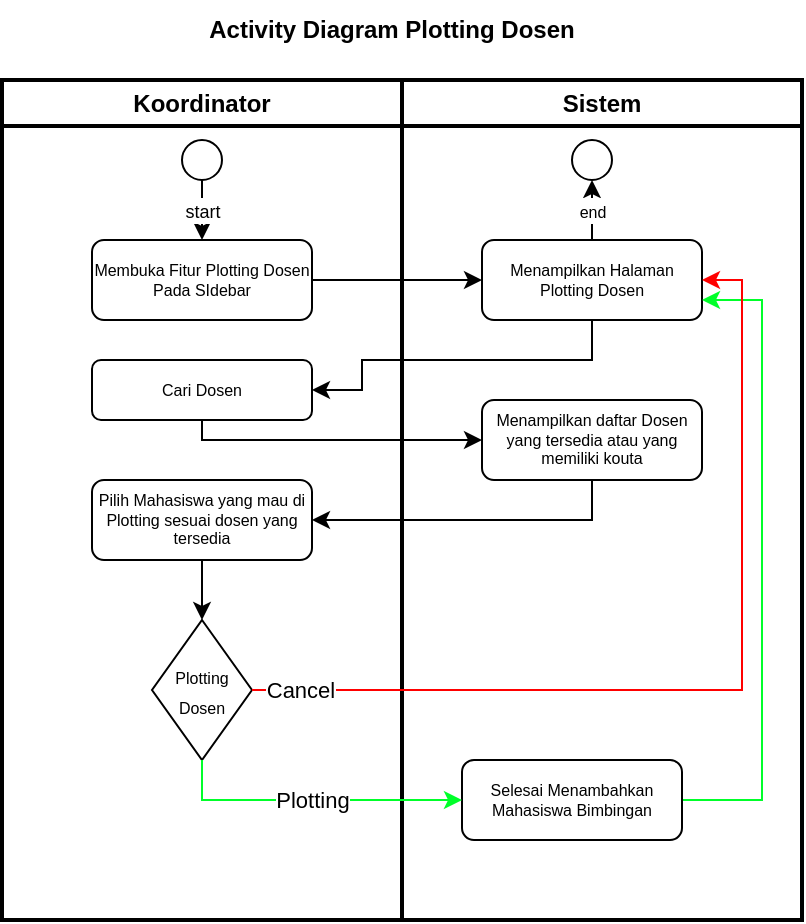 <mxfile version="25.0.3">
  <diagram name="Page-1" id="oSemSmAW_gVS-rDej4Mm">
    <mxGraphModel dx="778" dy="447" grid="1" gridSize="10" guides="1" tooltips="1" connect="1" arrows="1" fold="1" page="1" pageScale="1" pageWidth="850" pageHeight="1100" math="0" shadow="0">
      <root>
        <mxCell id="0" />
        <mxCell id="1" parent="0" />
        <mxCell id="QliTTDGXT977iU80RVGO-1" value="Koordinator" style="swimlane;whiteSpace=wrap;html=1;strokeWidth=2;" parent="1" vertex="1">
          <mxGeometry x="210" y="140" width="200" height="420" as="geometry" />
        </mxCell>
        <mxCell id="QliTTDGXT977iU80RVGO-2" value="&lt;font style=&quot;font-size: 9px;&quot;&gt;start&lt;/font&gt;" style="rounded=0;orthogonalLoop=1;jettySize=auto;html=1;" parent="QliTTDGXT977iU80RVGO-1" source="QliTTDGXT977iU80RVGO-3" target="QliTTDGXT977iU80RVGO-4" edge="1">
          <mxGeometry relative="1" as="geometry" />
        </mxCell>
        <mxCell id="QliTTDGXT977iU80RVGO-3" value="" style="ellipse;whiteSpace=wrap;html=1;aspect=fixed;" parent="QliTTDGXT977iU80RVGO-1" vertex="1">
          <mxGeometry x="90" y="30" width="20" height="20" as="geometry" />
        </mxCell>
        <mxCell id="QliTTDGXT977iU80RVGO-4" value="Membuka Fitur Plotting Dosen Pada SIdebar" style="rounded=1;whiteSpace=wrap;html=1;fontSize=8;" parent="QliTTDGXT977iU80RVGO-1" vertex="1">
          <mxGeometry x="45" y="80" width="110" height="40" as="geometry" />
        </mxCell>
        <mxCell id="QliTTDGXT977iU80RVGO-6" value="Cari Dosen" style="rounded=1;whiteSpace=wrap;html=1;fontSize=8;" parent="QliTTDGXT977iU80RVGO-1" vertex="1">
          <mxGeometry x="45" y="140" width="110" height="30" as="geometry" />
        </mxCell>
        <mxCell id="QliTTDGXT977iU80RVGO-28" style="edgeStyle=orthogonalEdgeStyle;rounded=0;orthogonalLoop=1;jettySize=auto;html=1;" parent="QliTTDGXT977iU80RVGO-1" source="QliTTDGXT977iU80RVGO-8" target="QliTTDGXT977iU80RVGO-11" edge="1">
          <mxGeometry relative="1" as="geometry" />
        </mxCell>
        <mxCell id="QliTTDGXT977iU80RVGO-8" value="Pilih Mahasiswa yang mau di Plotting sesuai dosen yang tersedia" style="rounded=1;whiteSpace=wrap;html=1;fontSize=8;" parent="QliTTDGXT977iU80RVGO-1" vertex="1">
          <mxGeometry x="45" y="200" width="110" height="40" as="geometry" />
        </mxCell>
        <mxCell id="QliTTDGXT977iU80RVGO-11" value="&lt;font style=&quot;font-size: 8px;&quot;&gt;Plotting Dosen&lt;/font&gt;" style="rhombus;whiteSpace=wrap;html=1;" parent="QliTTDGXT977iU80RVGO-1" vertex="1">
          <mxGeometry x="75" y="270" width="50" height="70" as="geometry" />
        </mxCell>
        <mxCell id="QliTTDGXT977iU80RVGO-12" value="Sistem" style="swimlane;whiteSpace=wrap;html=1;strokeWidth=2;" parent="1" vertex="1">
          <mxGeometry x="410" y="140" width="200" height="420" as="geometry" />
        </mxCell>
        <mxCell id="QliTTDGXT977iU80RVGO-13" value="&lt;font style=&quot;font-size: 8px;&quot;&gt;end&lt;/font&gt;" style="edgeStyle=orthogonalEdgeStyle;rounded=0;orthogonalLoop=1;jettySize=auto;html=1;entryX=0.5;entryY=1;entryDx=0;entryDy=0;" parent="QliTTDGXT977iU80RVGO-12" source="QliTTDGXT977iU80RVGO-14" target="QliTTDGXT977iU80RVGO-19" edge="1">
          <mxGeometry relative="1" as="geometry" />
        </mxCell>
        <mxCell id="QliTTDGXT977iU80RVGO-14" value="Menampilkan Halaman Plotting Dosen" style="rounded=1;whiteSpace=wrap;html=1;fontSize=8;" parent="QliTTDGXT977iU80RVGO-12" vertex="1">
          <mxGeometry x="40" y="80" width="110" height="40" as="geometry" />
        </mxCell>
        <mxCell id="QliTTDGXT977iU80RVGO-15" value="Menampilkan daftar Dosen yang tersedia atau yang memiliki kouta" style="rounded=1;whiteSpace=wrap;html=1;fontSize=8;" parent="QliTTDGXT977iU80RVGO-12" vertex="1">
          <mxGeometry x="40" y="160" width="110" height="40" as="geometry" />
        </mxCell>
        <mxCell id="QliTTDGXT977iU80RVGO-19" value="" style="ellipse;whiteSpace=wrap;html=1;aspect=fixed;" parent="QliTTDGXT977iU80RVGO-12" vertex="1">
          <mxGeometry x="85" y="30" width="20" height="20" as="geometry" />
        </mxCell>
        <mxCell id="-oP_4gmBA6e9KPw-OYpP-1" style="edgeStyle=orthogonalEdgeStyle;rounded=0;orthogonalLoop=1;jettySize=auto;html=1;entryX=1;entryY=0.75;entryDx=0;entryDy=0;strokeColor=#00ff2a;" edge="1" parent="QliTTDGXT977iU80RVGO-12" source="QliTTDGXT977iU80RVGO-32" target="QliTTDGXT977iU80RVGO-14">
          <mxGeometry relative="1" as="geometry">
            <Array as="points">
              <mxPoint x="180" y="360" />
              <mxPoint x="180" y="110" />
            </Array>
          </mxGeometry>
        </mxCell>
        <mxCell id="QliTTDGXT977iU80RVGO-32" value="Selesai Menambahkan Mahasiswa Bimbingan" style="rounded=1;whiteSpace=wrap;html=1;fontSize=8;" parent="QliTTDGXT977iU80RVGO-12" vertex="1">
          <mxGeometry x="30" y="340" width="110" height="40" as="geometry" />
        </mxCell>
        <mxCell id="QliTTDGXT977iU80RVGO-20" value="&lt;b&gt;Activity Diagram Plotting Dosen&lt;/b&gt;" style="text;html=1;align=center;verticalAlign=middle;whiteSpace=wrap;rounded=0;" parent="1" vertex="1">
          <mxGeometry x="300" y="100" width="210" height="30" as="geometry" />
        </mxCell>
        <mxCell id="QliTTDGXT977iU80RVGO-21" style="rounded=0;orthogonalLoop=1;jettySize=auto;html=1;entryX=0;entryY=0.5;entryDx=0;entryDy=0;" parent="1" source="QliTTDGXT977iU80RVGO-4" target="QliTTDGXT977iU80RVGO-14" edge="1">
          <mxGeometry relative="1" as="geometry" />
        </mxCell>
        <mxCell id="QliTTDGXT977iU80RVGO-22" style="rounded=0;orthogonalLoop=1;jettySize=auto;html=1;entryX=1;entryY=0.5;entryDx=0;entryDy=0;exitX=0.5;exitY=1;exitDx=0;exitDy=0;edgeStyle=orthogonalEdgeStyle;" parent="1" source="QliTTDGXT977iU80RVGO-14" target="QliTTDGXT977iU80RVGO-6" edge="1">
          <mxGeometry relative="1" as="geometry">
            <Array as="points">
              <mxPoint x="505" y="280" />
              <mxPoint x="390" y="280" />
              <mxPoint x="390" y="295" />
            </Array>
          </mxGeometry>
        </mxCell>
        <mxCell id="QliTTDGXT977iU80RVGO-23" style="edgeStyle=orthogonalEdgeStyle;rounded=0;orthogonalLoop=1;jettySize=auto;html=1;entryX=0;entryY=0.5;entryDx=0;entryDy=0;" parent="1" source="QliTTDGXT977iU80RVGO-6" target="QliTTDGXT977iU80RVGO-15" edge="1">
          <mxGeometry relative="1" as="geometry">
            <Array as="points">
              <mxPoint x="310" y="320" />
            </Array>
          </mxGeometry>
        </mxCell>
        <mxCell id="QliTTDGXT977iU80RVGO-29" value="" style="edgeStyle=orthogonalEdgeStyle;rounded=0;orthogonalLoop=1;jettySize=auto;html=1;entryX=1;entryY=0.5;entryDx=0;entryDy=0;strokeColor=#FF0000;" parent="1" source="QliTTDGXT977iU80RVGO-11" target="QliTTDGXT977iU80RVGO-14" edge="1">
          <mxGeometry relative="1" as="geometry">
            <Array as="points">
              <mxPoint x="580" y="445" />
              <mxPoint x="580" y="240" />
            </Array>
          </mxGeometry>
        </mxCell>
        <mxCell id="-oP_4gmBA6e9KPw-OYpP-2" value="Cancel" style="edgeLabel;html=1;align=center;verticalAlign=middle;resizable=0;points=[];" vertex="1" connectable="0" parent="QliTTDGXT977iU80RVGO-29">
          <mxGeometry x="-0.901" relative="1" as="geometry">
            <mxPoint as="offset" />
          </mxGeometry>
        </mxCell>
        <mxCell id="QliTTDGXT977iU80RVGO-33" value="Plotting" style="edgeStyle=orthogonalEdgeStyle;rounded=0;orthogonalLoop=1;jettySize=auto;html=1;exitX=0.5;exitY=1;exitDx=0;exitDy=0;entryX=0;entryY=0.5;entryDx=0;entryDy=0;strokeColor=#00ff2a;" parent="1" source="QliTTDGXT977iU80RVGO-11" target="QliTTDGXT977iU80RVGO-32" edge="1">
          <mxGeometry relative="1" as="geometry" />
        </mxCell>
        <mxCell id="QliTTDGXT977iU80RVGO-38" style="edgeStyle=orthogonalEdgeStyle;rounded=0;orthogonalLoop=1;jettySize=auto;html=1;entryX=1;entryY=0.5;entryDx=0;entryDy=0;" parent="1" source="QliTTDGXT977iU80RVGO-15" target="QliTTDGXT977iU80RVGO-8" edge="1">
          <mxGeometry relative="1" as="geometry">
            <Array as="points">
              <mxPoint x="505" y="360" />
            </Array>
          </mxGeometry>
        </mxCell>
      </root>
    </mxGraphModel>
  </diagram>
</mxfile>

